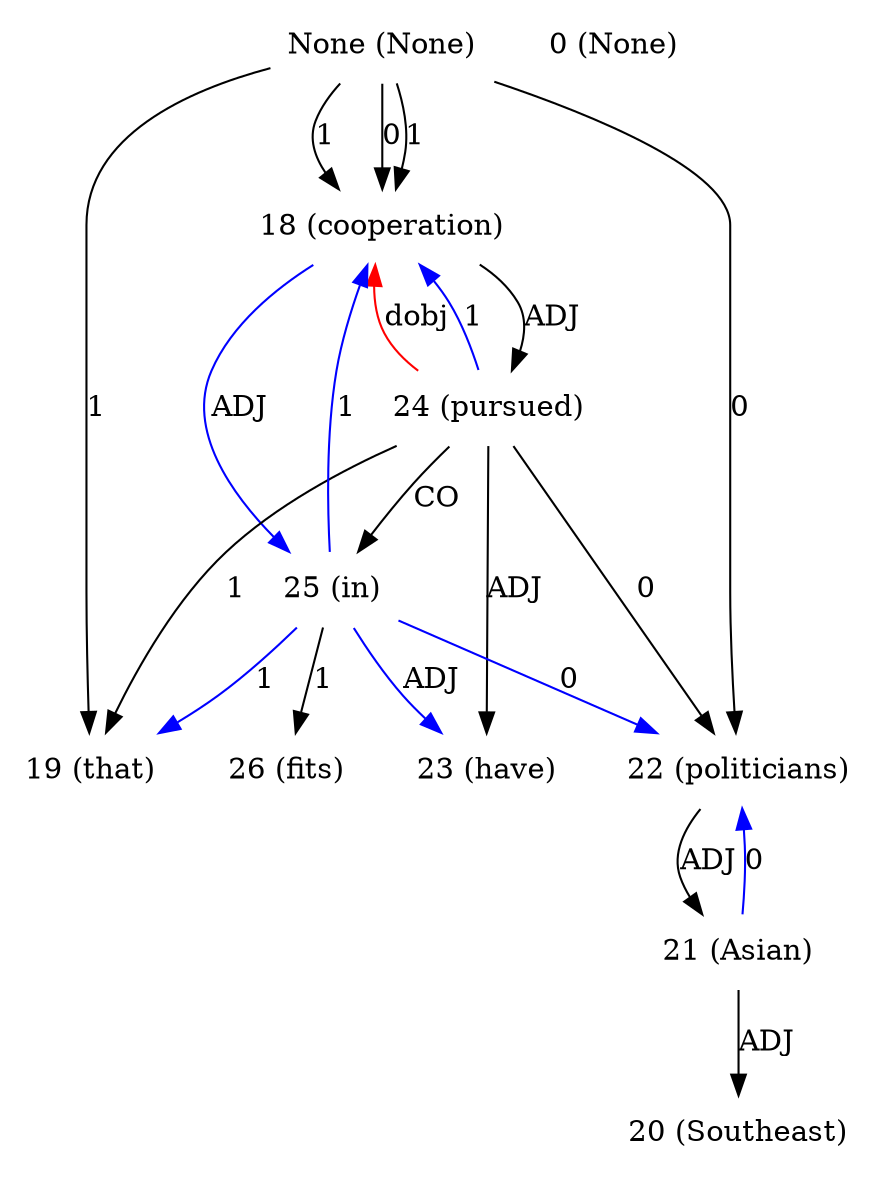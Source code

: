 digraph G{
edge [dir=forward]
node [shape=plaintext]

None [label="None (None)"]
None -> 18 [label="1"]
None [label="None (None)"]
None -> 18 [label="0"]
None [label="None (None)"]
None -> 19 [label="1"]
None -> 18 [label="1"]
None -> 22 [label="0"]
0 [label="0 (None)"]
18 [label="18 (cooperation)"]
18 -> 24 [label="ADJ"]
18 -> 25 [label="ADJ", color="blue"]
24 -> 18 [label="dobj", color="red"]
19 [label="19 (that)"]
20 [label="20 (Southeast)"]
21 [label="21 (Asian)"]
21 -> 22 [label="0", color="blue"]
21 -> 20 [label="ADJ"]
22 [label="22 (politicians)"]
22 -> 21 [label="ADJ"]
23 [label="23 (have)"]
24 [label="24 (pursued)"]
24 -> 19 [label="1"]
24 -> 18 [label="1", color="blue"]
24 -> 22 [label="0"]
24 -> 25 [label="CO"]
24 -> 23 [label="ADJ"]
25 [label="25 (in)"]
25 -> 26 [label="1"]
25 -> 19 [label="1", color="blue"]
25 -> 18 [label="1", color="blue"]
25 -> 22 [label="0", color="blue"]
25 -> 23 [label="ADJ", color="blue"]
26 [label="26 (fits)"]
}
